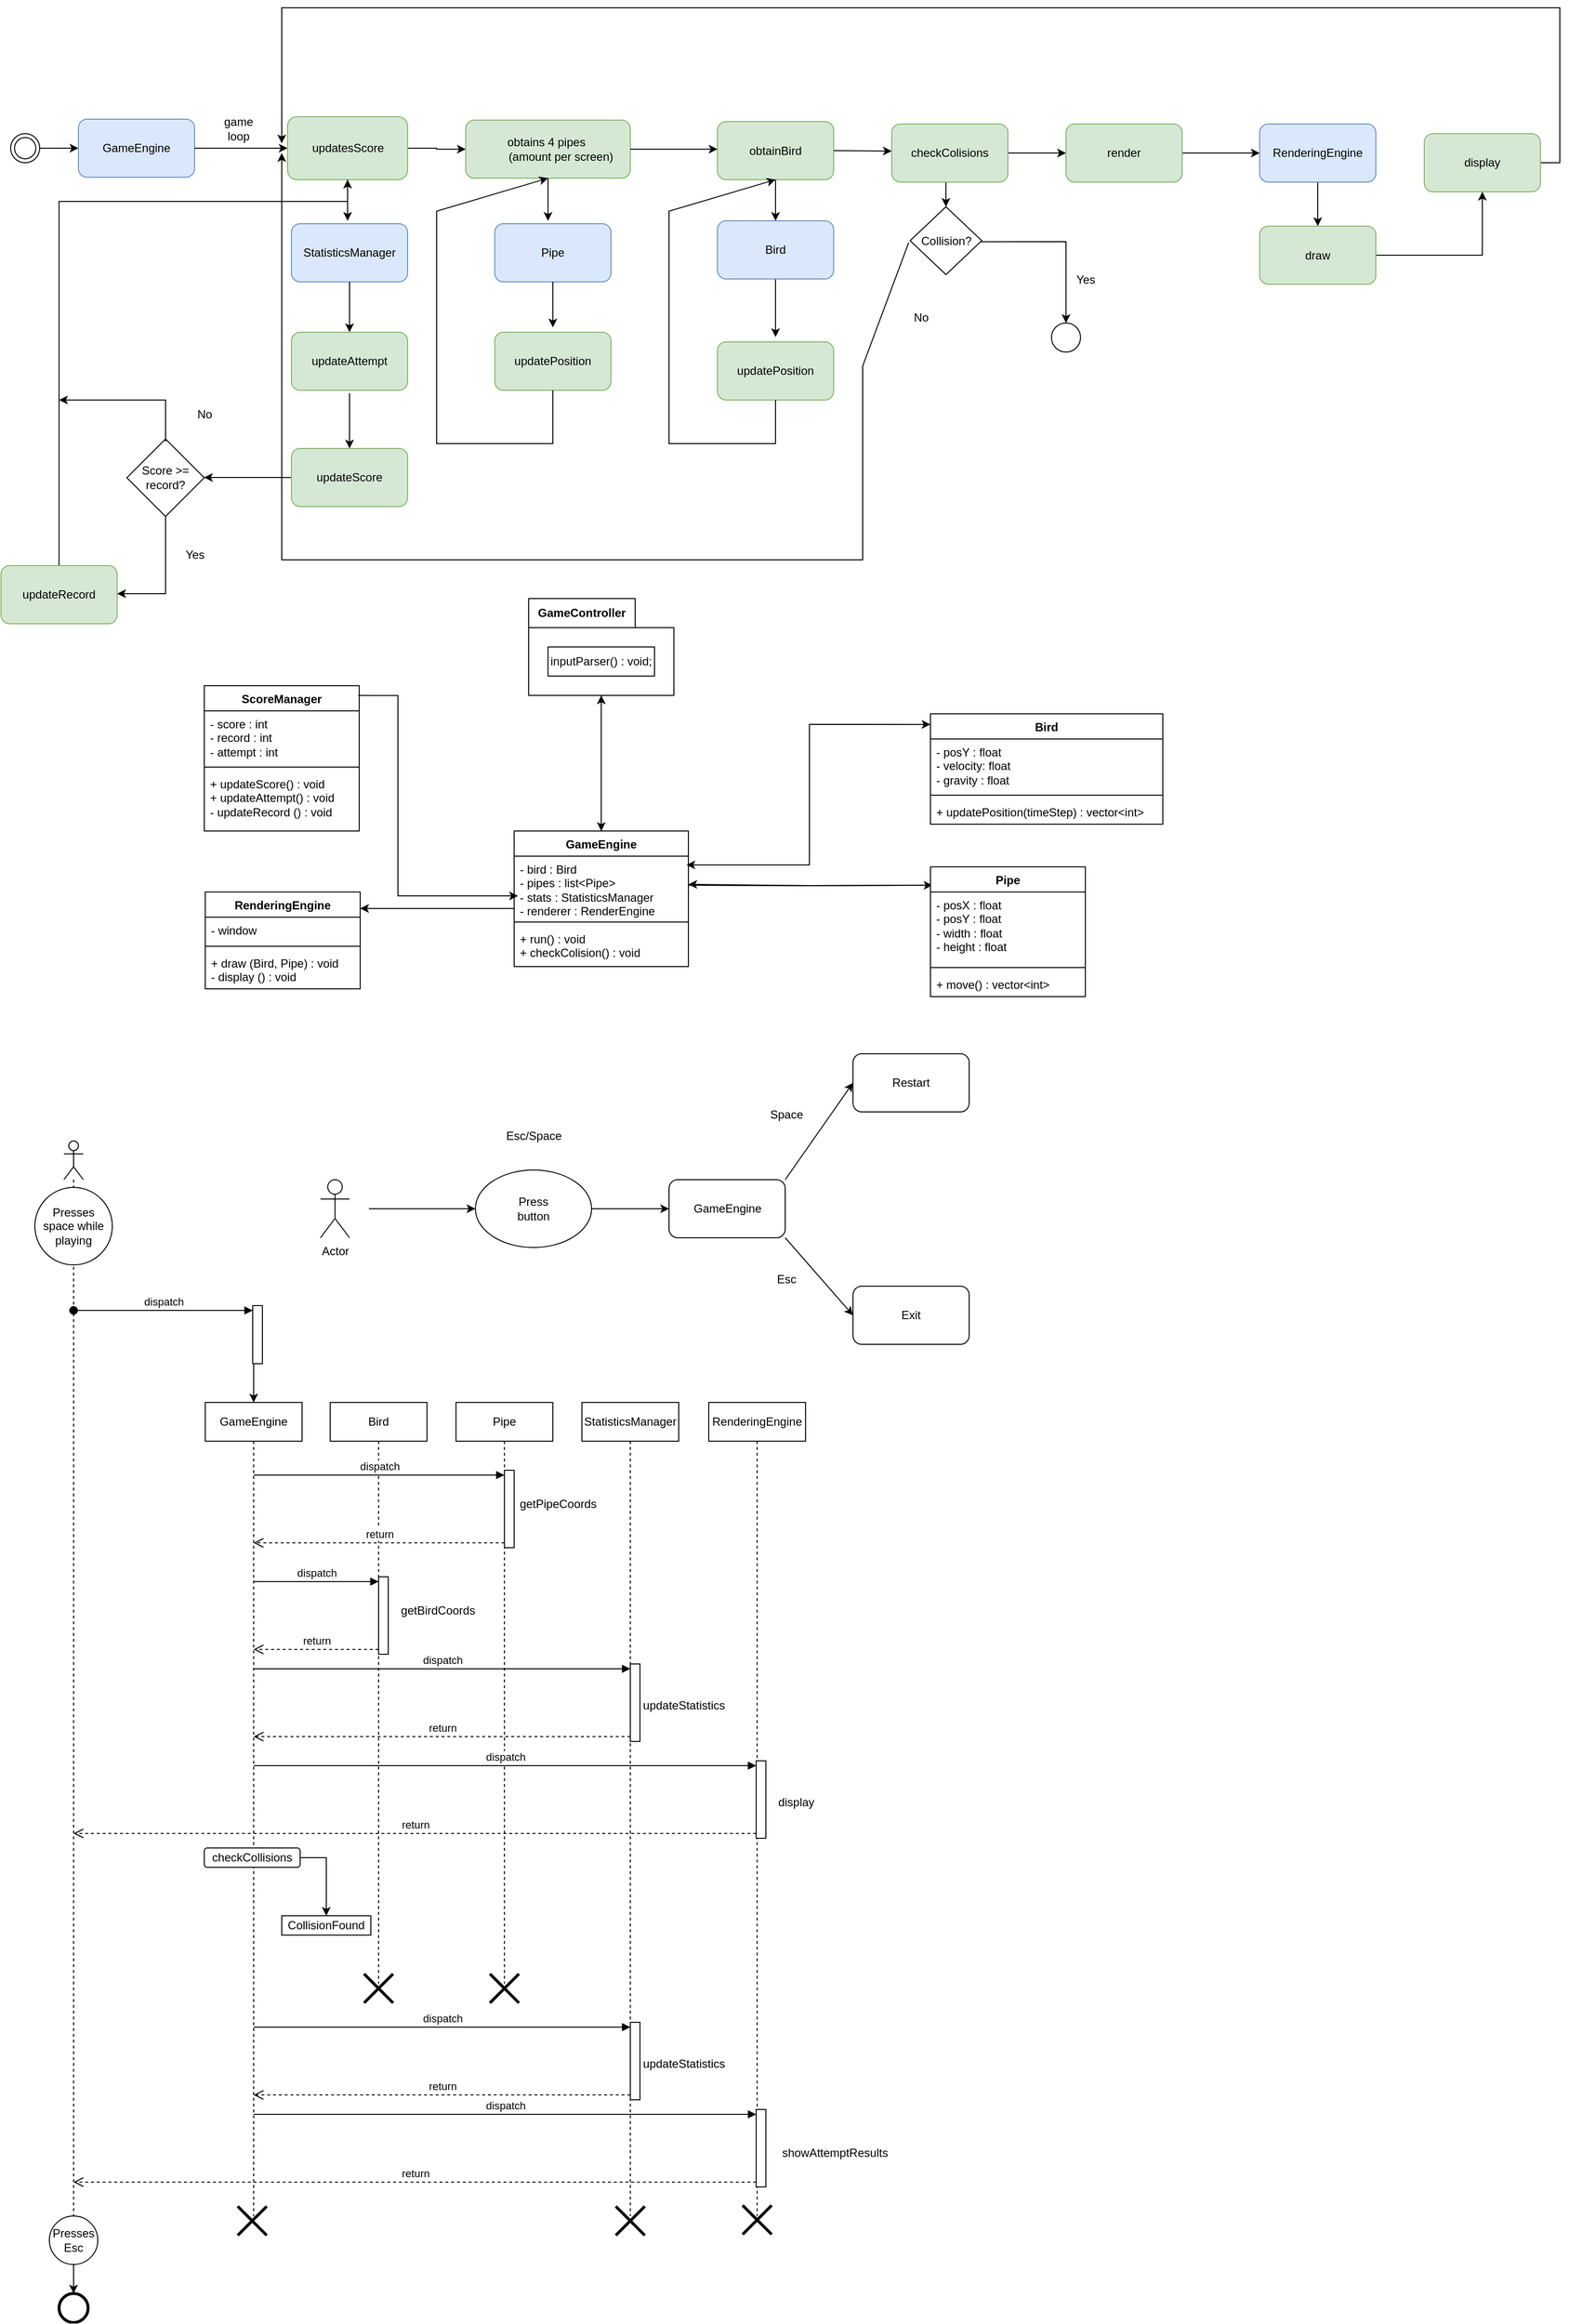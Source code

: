 <mxfile version="24.8.0">
  <diagram id="C5RBs43oDa-KdzZeNtuy" name="Page-1">
    <mxGraphModel dx="1619" dy="1653" grid="1" gridSize="10" guides="1" tooltips="1" connect="1" arrows="1" fold="1" page="0" pageScale="1" pageWidth="827" pageHeight="1169" background="none" math="0" shadow="0">
      <root>
        <mxCell id="WIyWlLk6GJQsqaUBKTNV-0" />
        <mxCell id="WIyWlLk6GJQsqaUBKTNV-1" parent="WIyWlLk6GJQsqaUBKTNV-0" />
        <mxCell id="v7E3GL3zHJ6sfxkllwjM-26" style="edgeStyle=orthogonalEdgeStyle;rounded=0;orthogonalLoop=1;jettySize=auto;html=1;" parent="WIyWlLk6GJQsqaUBKTNV-1" source="1nC71gQyDE3auBaUA7x_-3" target="v7E3GL3zHJ6sfxkllwjM-23" edge="1">
          <mxGeometry relative="1" as="geometry" />
        </mxCell>
        <mxCell id="v7E3GL3zHJ6sfxkllwjM-30" style="edgeStyle=orthogonalEdgeStyle;rounded=0;orthogonalLoop=1;jettySize=auto;html=1;entryX=0.013;entryY=0.142;entryDx=0;entryDy=0;entryPerimeter=0;" parent="WIyWlLk6GJQsqaUBKTNV-1" target="v7E3GL3zHJ6sfxkllwjM-0" edge="1">
          <mxGeometry relative="1" as="geometry">
            <mxPoint x="210" y="56" as="targetPoint" />
            <mxPoint x="-20" y="56" as="sourcePoint" />
          </mxGeometry>
        </mxCell>
        <mxCell id="1nC71gQyDE3auBaUA7x_-3" value="GameEngine" style="swimlane;fontStyle=1;align=center;verticalAlign=top;childLayout=stackLayout;horizontal=1;startSize=26;horizontalStack=0;resizeParent=1;resizeParentMax=0;resizeLast=0;collapsible=1;marginBottom=0;whiteSpace=wrap;html=1;" parent="WIyWlLk6GJQsqaUBKTNV-1" vertex="1">
          <mxGeometry x="-200" width="180" height="140" as="geometry" />
        </mxCell>
        <mxCell id="1nC71gQyDE3auBaUA7x_-4" value="&lt;div&gt;- bird : Bird&lt;/div&gt;&lt;div&gt;- pipes : list&amp;lt;Pipe&amp;gt;&lt;/div&gt;&lt;div&gt;- stats : StatisticsManager&lt;/div&gt;&lt;div&gt;- renderer : RenderEngine&lt;/div&gt;" style="text;strokeColor=none;fillColor=none;align=left;verticalAlign=top;spacingLeft=4;spacingRight=4;overflow=hidden;rotatable=0;points=[[0,0.5],[1,0.5]];portConstraint=eastwest;whiteSpace=wrap;html=1;" parent="1nC71gQyDE3auBaUA7x_-3" vertex="1">
          <mxGeometry y="26" width="180" height="64" as="geometry" />
        </mxCell>
        <mxCell id="1nC71gQyDE3auBaUA7x_-5" value="" style="line;strokeWidth=1;fillColor=none;align=left;verticalAlign=middle;spacingTop=-1;spacingLeft=3;spacingRight=3;rotatable=0;labelPosition=right;points=[];portConstraint=eastwest;strokeColor=inherit;" parent="1nC71gQyDE3auBaUA7x_-3" vertex="1">
          <mxGeometry y="90" width="180" height="8" as="geometry" />
        </mxCell>
        <mxCell id="1nC71gQyDE3auBaUA7x_-6" value="&lt;div&gt;+ run() : void&lt;/div&gt;&lt;div&gt;+ checkColision() : void&lt;/div&gt;" style="text;strokeColor=none;fillColor=none;align=left;verticalAlign=top;spacingLeft=4;spacingRight=4;overflow=hidden;rotatable=0;points=[[0,0.5],[1,0.5]];portConstraint=eastwest;whiteSpace=wrap;html=1;" parent="1nC71gQyDE3auBaUA7x_-3" vertex="1">
          <mxGeometry y="98" width="180" height="42" as="geometry" />
        </mxCell>
        <mxCell id="v7E3GL3zHJ6sfxkllwjM-17" value="" style="edgeStyle=orthogonalEdgeStyle;rounded=0;orthogonalLoop=1;jettySize=auto;html=1;entryX=0.989;entryY=0.141;entryDx=0;entryDy=0;entryPerimeter=0;exitX=0;exitY=0.5;exitDx=0;exitDy=0;" parent="WIyWlLk6GJQsqaUBKTNV-1" source="1nC71gQyDE3auBaUA7x_-10" target="1nC71gQyDE3auBaUA7x_-4" edge="1">
          <mxGeometry relative="1" as="geometry">
            <Array as="points">
              <mxPoint x="230" y="-110" />
              <mxPoint x="105" y="-110" />
              <mxPoint x="105" y="35" />
            </Array>
          </mxGeometry>
        </mxCell>
        <mxCell id="1nC71gQyDE3auBaUA7x_-7" value="Bird" style="swimlane;fontStyle=1;align=center;verticalAlign=top;childLayout=stackLayout;horizontal=1;startSize=26;horizontalStack=0;resizeParent=1;resizeParentMax=0;resizeLast=0;collapsible=1;marginBottom=0;whiteSpace=wrap;html=1;" parent="WIyWlLk6GJQsqaUBKTNV-1" vertex="1">
          <mxGeometry x="230" y="-121" width="240" height="114" as="geometry" />
        </mxCell>
        <mxCell id="1nC71gQyDE3auBaUA7x_-8" value="&lt;div&gt;- posY : float&lt;/div&gt;&lt;div&gt;- velocity: float&lt;/div&gt;&lt;div&gt;- gravity : float&lt;/div&gt;" style="text;strokeColor=none;fillColor=none;align=left;verticalAlign=top;spacingLeft=4;spacingRight=4;overflow=hidden;rotatable=0;points=[[0,0.5],[1,0.5]];portConstraint=eastwest;whiteSpace=wrap;html=1;" parent="1nC71gQyDE3auBaUA7x_-7" vertex="1">
          <mxGeometry y="26" width="240" height="54" as="geometry" />
        </mxCell>
        <mxCell id="1nC71gQyDE3auBaUA7x_-9" value="" style="line;strokeWidth=1;fillColor=none;align=left;verticalAlign=middle;spacingTop=-1;spacingLeft=3;spacingRight=3;rotatable=0;labelPosition=right;points=[];portConstraint=eastwest;strokeColor=inherit;" parent="1nC71gQyDE3auBaUA7x_-7" vertex="1">
          <mxGeometry y="80" width="240" height="8" as="geometry" />
        </mxCell>
        <mxCell id="1nC71gQyDE3auBaUA7x_-10" value="+ updatePosition(timeStep) : vector&amp;lt;int&amp;gt;" style="text;strokeColor=none;fillColor=none;align=left;verticalAlign=top;spacingLeft=4;spacingRight=4;overflow=hidden;rotatable=0;points=[[0,0.5],[1,0.5]];portConstraint=eastwest;whiteSpace=wrap;html=1;" parent="1nC71gQyDE3auBaUA7x_-7" vertex="1">
          <mxGeometry y="88" width="240" height="26" as="geometry" />
        </mxCell>
        <mxCell id="v7E3GL3zHJ6sfxkllwjM-0" value="Pipe" style="swimlane;fontStyle=1;align=center;verticalAlign=top;childLayout=stackLayout;horizontal=1;startSize=26;horizontalStack=0;resizeParent=1;resizeParentMax=0;resizeLast=0;collapsible=1;marginBottom=0;whiteSpace=wrap;html=1;" parent="WIyWlLk6GJQsqaUBKTNV-1" vertex="1">
          <mxGeometry x="230" y="37" width="160" height="134" as="geometry" />
        </mxCell>
        <mxCell id="v7E3GL3zHJ6sfxkllwjM-1" value="&lt;div&gt;- posX : float&lt;br&gt;&lt;/div&gt;&lt;div&gt;- posY : float&lt;br&gt;&lt;/div&gt;&lt;div&gt;- width : float&lt;/div&gt;&lt;div&gt;- height : float&lt;br&gt;&lt;/div&gt;" style="text;strokeColor=none;fillColor=none;align=left;verticalAlign=top;spacingLeft=4;spacingRight=4;overflow=hidden;rotatable=0;points=[[0,0.5],[1,0.5]];portConstraint=eastwest;whiteSpace=wrap;html=1;" parent="v7E3GL3zHJ6sfxkllwjM-0" vertex="1">
          <mxGeometry y="26" width="160" height="74" as="geometry" />
        </mxCell>
        <mxCell id="v7E3GL3zHJ6sfxkllwjM-2" value="" style="line;strokeWidth=1;fillColor=none;align=left;verticalAlign=middle;spacingTop=-1;spacingLeft=3;spacingRight=3;rotatable=0;labelPosition=right;points=[];portConstraint=eastwest;strokeColor=inherit;" parent="v7E3GL3zHJ6sfxkllwjM-0" vertex="1">
          <mxGeometry y="100" width="160" height="8" as="geometry" />
        </mxCell>
        <mxCell id="v7E3GL3zHJ6sfxkllwjM-3" value="+ move() : vector&amp;lt;int&amp;gt;" style="text;strokeColor=none;fillColor=none;align=left;verticalAlign=top;spacingLeft=4;spacingRight=4;overflow=hidden;rotatable=0;points=[[0,0.5],[1,0.5]];portConstraint=eastwest;whiteSpace=wrap;html=1;" parent="v7E3GL3zHJ6sfxkllwjM-0" vertex="1">
          <mxGeometry y="108" width="160" height="26" as="geometry" />
        </mxCell>
        <mxCell id="v7E3GL3zHJ6sfxkllwjM-4" value="ScoreManager" style="swimlane;fontStyle=1;align=center;verticalAlign=top;childLayout=stackLayout;horizontal=1;startSize=26;horizontalStack=0;resizeParent=1;resizeParentMax=0;resizeLast=0;collapsible=1;marginBottom=0;whiteSpace=wrap;html=1;" parent="WIyWlLk6GJQsqaUBKTNV-1" vertex="1">
          <mxGeometry x="-520" y="-150" width="160" height="150" as="geometry" />
        </mxCell>
        <mxCell id="v7E3GL3zHJ6sfxkllwjM-5" value="&lt;div&gt;- score : int&lt;br&gt;&lt;/div&gt;&lt;div&gt;- record : int &lt;br&gt;&lt;/div&gt;&lt;div&gt;- attempt : int&lt;br&gt;&lt;/div&gt;" style="text;strokeColor=none;fillColor=none;align=left;verticalAlign=top;spacingLeft=4;spacingRight=4;overflow=hidden;rotatable=0;points=[[0,0.5],[1,0.5]];portConstraint=eastwest;whiteSpace=wrap;html=1;" parent="v7E3GL3zHJ6sfxkllwjM-4" vertex="1">
          <mxGeometry y="26" width="160" height="54" as="geometry" />
        </mxCell>
        <mxCell id="v7E3GL3zHJ6sfxkllwjM-6" value="" style="line;strokeWidth=1;fillColor=none;align=left;verticalAlign=middle;spacingTop=-1;spacingLeft=3;spacingRight=3;rotatable=0;labelPosition=right;points=[];portConstraint=eastwest;strokeColor=inherit;" parent="v7E3GL3zHJ6sfxkllwjM-4" vertex="1">
          <mxGeometry y="80" width="160" height="8" as="geometry" />
        </mxCell>
        <mxCell id="v7E3GL3zHJ6sfxkllwjM-7" value="&lt;div&gt;+ updateScore() : void&lt;/div&gt;&lt;div&gt;+ updateAttempt() : void&lt;/div&gt;&lt;div&gt;- updateRecord () : void&lt;br&gt;&lt;/div&gt;" style="text;strokeColor=none;fillColor=none;align=left;verticalAlign=top;spacingLeft=4;spacingRight=4;overflow=hidden;rotatable=0;points=[[0,0.5],[1,0.5]];portConstraint=eastwest;whiteSpace=wrap;html=1;" parent="v7E3GL3zHJ6sfxkllwjM-4" vertex="1">
          <mxGeometry y="88" width="160" height="62" as="geometry" />
        </mxCell>
        <mxCell id="v7E3GL3zHJ6sfxkllwjM-8" value="RenderingEngine" style="swimlane;fontStyle=1;align=center;verticalAlign=top;childLayout=stackLayout;horizontal=1;startSize=26;horizontalStack=0;resizeParent=1;resizeParentMax=0;resizeLast=0;collapsible=1;marginBottom=0;whiteSpace=wrap;html=1;" parent="WIyWlLk6GJQsqaUBKTNV-1" vertex="1">
          <mxGeometry x="-519" y="63" width="160" height="100" as="geometry" />
        </mxCell>
        <mxCell id="v7E3GL3zHJ6sfxkllwjM-9" value="- window" style="text;strokeColor=none;fillColor=none;align=left;verticalAlign=top;spacingLeft=4;spacingRight=4;overflow=hidden;rotatable=0;points=[[0,0.5],[1,0.5]];portConstraint=eastwest;whiteSpace=wrap;html=1;" parent="v7E3GL3zHJ6sfxkllwjM-8" vertex="1">
          <mxGeometry y="26" width="160" height="26" as="geometry" />
        </mxCell>
        <mxCell id="v7E3GL3zHJ6sfxkllwjM-10" value="" style="line;strokeWidth=1;fillColor=none;align=left;verticalAlign=middle;spacingTop=-1;spacingLeft=3;spacingRight=3;rotatable=0;labelPosition=right;points=[];portConstraint=eastwest;strokeColor=inherit;" parent="v7E3GL3zHJ6sfxkllwjM-8" vertex="1">
          <mxGeometry y="52" width="160" height="8" as="geometry" />
        </mxCell>
        <mxCell id="v7E3GL3zHJ6sfxkllwjM-11" value="&lt;div&gt;+ draw (Bird, Pipe) : void&lt;/div&gt;&lt;div&gt;- display () : void&lt;br&gt;&lt;/div&gt;" style="text;strokeColor=none;fillColor=none;align=left;verticalAlign=top;spacingLeft=4;spacingRight=4;overflow=hidden;rotatable=0;points=[[0,0.5],[1,0.5]];portConstraint=eastwest;whiteSpace=wrap;html=1;" parent="v7E3GL3zHJ6sfxkllwjM-8" vertex="1">
          <mxGeometry y="60" width="160" height="40" as="geometry" />
        </mxCell>
        <mxCell id="v7E3GL3zHJ6sfxkllwjM-13" value="" style="edgeStyle=orthogonalEdgeStyle;rounded=0;orthogonalLoop=1;jettySize=auto;html=1;entryX=1.006;entryY=0.17;entryDx=0;entryDy=0;entryPerimeter=0;" parent="WIyWlLk6GJQsqaUBKTNV-1" target="v7E3GL3zHJ6sfxkllwjM-8" edge="1">
          <mxGeometry relative="1" as="geometry">
            <mxPoint x="-200" y="80" as="sourcePoint" />
            <Array as="points">
              <mxPoint x="-359" y="80" />
            </Array>
          </mxGeometry>
        </mxCell>
        <mxCell id="v7E3GL3zHJ6sfxkllwjM-18" value="" style="edgeStyle=orthogonalEdgeStyle;rounded=0;orthogonalLoop=1;jettySize=auto;html=1;exitX=1.022;exitY=0.141;exitDx=0;exitDy=0;exitPerimeter=0;entryX=0;entryY=0.096;entryDx=0;entryDy=0;entryPerimeter=0;" parent="WIyWlLk6GJQsqaUBKTNV-1" source="1nC71gQyDE3auBaUA7x_-4" target="1nC71gQyDE3auBaUA7x_-7" edge="1">
          <mxGeometry relative="1" as="geometry" />
        </mxCell>
        <mxCell id="v7E3GL3zHJ6sfxkllwjM-21" style="edgeStyle=orthogonalEdgeStyle;rounded=0;orthogonalLoop=1;jettySize=auto;html=1;exitX=-0.006;exitY=0.104;exitDx=0;exitDy=0;exitPerimeter=0;" parent="WIyWlLk6GJQsqaUBKTNV-1" edge="1">
          <mxGeometry relative="1" as="geometry">
            <mxPoint x="229.04" y="55.936" as="sourcePoint" />
            <mxPoint x="-20" y="55" as="targetPoint" />
          </mxGeometry>
        </mxCell>
        <mxCell id="v7E3GL3zHJ6sfxkllwjM-22" style="edgeStyle=orthogonalEdgeStyle;rounded=0;orthogonalLoop=1;jettySize=auto;html=1;entryX=0.022;entryY=0.641;entryDx=0;entryDy=0;entryPerimeter=0;exitX=0.994;exitY=0.067;exitDx=0;exitDy=0;exitPerimeter=0;" parent="WIyWlLk6GJQsqaUBKTNV-1" source="v7E3GL3zHJ6sfxkllwjM-4" target="1nC71gQyDE3auBaUA7x_-4" edge="1">
          <mxGeometry relative="1" as="geometry">
            <Array as="points">
              <mxPoint x="-320" y="-140" />
              <mxPoint x="-320" y="67" />
            </Array>
          </mxGeometry>
        </mxCell>
        <mxCell id="v7E3GL3zHJ6sfxkllwjM-27" style="edgeStyle=orthogonalEdgeStyle;rounded=0;orthogonalLoop=1;jettySize=auto;html=1;entryX=0.5;entryY=0;entryDx=0;entryDy=0;" parent="WIyWlLk6GJQsqaUBKTNV-1" source="v7E3GL3zHJ6sfxkllwjM-23" target="1nC71gQyDE3auBaUA7x_-3" edge="1">
          <mxGeometry relative="1" as="geometry" />
        </mxCell>
        <mxCell id="v7E3GL3zHJ6sfxkllwjM-23" value="GameController" style="shape=folder;fontStyle=1;tabWidth=110;tabHeight=30;tabPosition=left;html=1;boundedLbl=1;labelInHeader=1;container=1;collapsible=0;recursiveResize=0;whiteSpace=wrap;" parent="WIyWlLk6GJQsqaUBKTNV-1" vertex="1">
          <mxGeometry x="-185" y="-240" width="150" height="100" as="geometry" />
        </mxCell>
        <mxCell id="v7E3GL3zHJ6sfxkllwjM-24" value="inputParser() : void;" style="html=1;whiteSpace=wrap;" parent="v7E3GL3zHJ6sfxkllwjM-23" vertex="1">
          <mxGeometry width="110" height="30" relative="1" as="geometry">
            <mxPoint x="20" y="50" as="offset" />
          </mxGeometry>
        </mxCell>
        <mxCell id="v7E3GL3zHJ6sfxkllwjM-31" value="Actor" style="shape=umlActor;verticalLabelPosition=bottom;verticalAlign=top;html=1;outlineConnect=0;" parent="WIyWlLk6GJQsqaUBKTNV-1" vertex="1">
          <mxGeometry x="-400" y="360" width="30" height="60" as="geometry" />
        </mxCell>
        <mxCell id="v7E3GL3zHJ6sfxkllwjM-32" value="" style="endArrow=classic;html=1;rounded=0;" parent="WIyWlLk6GJQsqaUBKTNV-1" edge="1">
          <mxGeometry width="50" height="50" relative="1" as="geometry">
            <mxPoint x="-350" y="390" as="sourcePoint" />
            <mxPoint x="-240" y="390" as="targetPoint" />
          </mxGeometry>
        </mxCell>
        <mxCell id="v7E3GL3zHJ6sfxkllwjM-33" value="" style="ellipse;whiteSpace=wrap;html=1;" parent="WIyWlLk6GJQsqaUBKTNV-1" vertex="1">
          <mxGeometry x="-240" y="350" width="120" height="80" as="geometry" />
        </mxCell>
        <mxCell id="v7E3GL3zHJ6sfxkllwjM-34" value="Press button" style="text;html=1;align=center;verticalAlign=middle;whiteSpace=wrap;rounded=0;" parent="WIyWlLk6GJQsqaUBKTNV-1" vertex="1">
          <mxGeometry x="-210" y="375" width="60" height="30" as="geometry" />
        </mxCell>
        <mxCell id="v7E3GL3zHJ6sfxkllwjM-35" value="" style="endArrow=classic;html=1;rounded=0;exitX=1;exitY=0.5;exitDx=0;exitDy=0;" parent="WIyWlLk6GJQsqaUBKTNV-1" source="v7E3GL3zHJ6sfxkllwjM-33" edge="1">
          <mxGeometry width="50" height="50" relative="1" as="geometry">
            <mxPoint x="150" y="450" as="sourcePoint" />
            <mxPoint x="-40" y="390" as="targetPoint" />
          </mxGeometry>
        </mxCell>
        <mxCell id="v7E3GL3zHJ6sfxkllwjM-36" value="&lt;div&gt;Esc/Space&lt;br&gt;&lt;/div&gt;" style="text;html=1;align=center;verticalAlign=middle;resizable=0;points=[];autosize=1;strokeColor=none;fillColor=none;" parent="WIyWlLk6GJQsqaUBKTNV-1" vertex="1">
          <mxGeometry x="-220" y="300" width="80" height="30" as="geometry" />
        </mxCell>
        <mxCell id="v7E3GL3zHJ6sfxkllwjM-42" value="" style="rounded=1;whiteSpace=wrap;html=1;" parent="WIyWlLk6GJQsqaUBKTNV-1" vertex="1">
          <mxGeometry x="-40" y="360" width="120" height="60" as="geometry" />
        </mxCell>
        <mxCell id="v7E3GL3zHJ6sfxkllwjM-43" value="GameEngine" style="text;html=1;align=center;verticalAlign=middle;resizable=0;points=[];autosize=1;strokeColor=none;fillColor=none;" parent="WIyWlLk6GJQsqaUBKTNV-1" vertex="1">
          <mxGeometry x="-30" y="375" width="100" height="30" as="geometry" />
        </mxCell>
        <mxCell id="v7E3GL3zHJ6sfxkllwjM-46" value="" style="endArrow=classic;html=1;rounded=0;exitX=1;exitY=0;exitDx=0;exitDy=0;" parent="WIyWlLk6GJQsqaUBKTNV-1" source="v7E3GL3zHJ6sfxkllwjM-42" edge="1">
          <mxGeometry width="50" height="50" relative="1" as="geometry">
            <mxPoint x="150" y="340" as="sourcePoint" />
            <mxPoint x="150" y="260" as="targetPoint" />
          </mxGeometry>
        </mxCell>
        <mxCell id="v7E3GL3zHJ6sfxkllwjM-47" value="Space" style="text;html=1;align=center;verticalAlign=middle;resizable=0;points=[];autosize=1;strokeColor=none;fillColor=none;" parent="WIyWlLk6GJQsqaUBKTNV-1" vertex="1">
          <mxGeometry x="51" y="278" width="60" height="30" as="geometry" />
        </mxCell>
        <mxCell id="v7E3GL3zHJ6sfxkllwjM-48" value="Restart" style="rounded=1;whiteSpace=wrap;html=1;" parent="WIyWlLk6GJQsqaUBKTNV-1" vertex="1">
          <mxGeometry x="150" y="230" width="120" height="60" as="geometry" />
        </mxCell>
        <mxCell id="v7E3GL3zHJ6sfxkllwjM-49" value="" style="endArrow=classic;html=1;rounded=0;exitX=1;exitY=1;exitDx=0;exitDy=0;" parent="WIyWlLk6GJQsqaUBKTNV-1" source="v7E3GL3zHJ6sfxkllwjM-42" edge="1">
          <mxGeometry width="50" height="50" relative="1" as="geometry">
            <mxPoint x="150" y="340" as="sourcePoint" />
            <mxPoint x="150" y="500" as="targetPoint" />
          </mxGeometry>
        </mxCell>
        <mxCell id="v7E3GL3zHJ6sfxkllwjM-50" value="Exit" style="rounded=1;whiteSpace=wrap;html=1;" parent="WIyWlLk6GJQsqaUBKTNV-1" vertex="1">
          <mxGeometry x="150" y="470" width="120" height="60" as="geometry" />
        </mxCell>
        <mxCell id="v7E3GL3zHJ6sfxkllwjM-51" value="Esc" style="text;html=1;align=center;verticalAlign=middle;resizable=0;points=[];autosize=1;strokeColor=none;fillColor=none;" parent="WIyWlLk6GJQsqaUBKTNV-1" vertex="1">
          <mxGeometry x="61" y="448" width="40" height="30" as="geometry" />
        </mxCell>
        <mxCell id="v7E3GL3zHJ6sfxkllwjM-56" style="edgeStyle=orthogonalEdgeStyle;rounded=0;orthogonalLoop=1;jettySize=auto;html=1;entryX=0;entryY=0.5;entryDx=0;entryDy=0;" parent="WIyWlLk6GJQsqaUBKTNV-1" source="v7E3GL3zHJ6sfxkllwjM-55" target="v7E3GL3zHJ6sfxkllwjM-59" edge="1">
          <mxGeometry relative="1" as="geometry">
            <mxPoint x="-510" y="-705" as="targetPoint" />
          </mxGeometry>
        </mxCell>
        <mxCell id="v7E3GL3zHJ6sfxkllwjM-55" value="" style="ellipse;shape=doubleEllipse;html=1;dashed=0;whiteSpace=wrap;aspect=fixed;" parent="WIyWlLk6GJQsqaUBKTNV-1" vertex="1">
          <mxGeometry x="-720" y="-720" width="30" height="30" as="geometry" />
        </mxCell>
        <mxCell id="v7E3GL3zHJ6sfxkllwjM-59" value="GameEngine" style="rounded=1;whiteSpace=wrap;html=1;fillColor=#dae8fc;strokeColor=#6c8ebf;" parent="WIyWlLk6GJQsqaUBKTNV-1" vertex="1">
          <mxGeometry x="-650" y="-735" width="120" height="60" as="geometry" />
        </mxCell>
        <mxCell id="v7E3GL3zHJ6sfxkllwjM-60" value="" style="endArrow=classic;html=1;rounded=0;exitX=1;exitY=0.5;exitDx=0;exitDy=0;entryX=0;entryY=0.5;entryDx=0;entryDy=0;" parent="WIyWlLk6GJQsqaUBKTNV-1" source="v7E3GL3zHJ6sfxkllwjM-59" target="v7E3GL3zHJ6sfxkllwjM-61" edge="1">
          <mxGeometry width="50" height="50" relative="1" as="geometry">
            <mxPoint x="-500" y="-680" as="sourcePoint" />
            <mxPoint x="-440" y="-705" as="targetPoint" />
          </mxGeometry>
        </mxCell>
        <mxCell id="v7E3GL3zHJ6sfxkllwjM-115" style="edgeStyle=orthogonalEdgeStyle;rounded=0;orthogonalLoop=1;jettySize=auto;html=1;exitX=1;exitY=0.5;exitDx=0;exitDy=0;entryX=0;entryY=0.5;entryDx=0;entryDy=0;" parent="WIyWlLk6GJQsqaUBKTNV-1" source="v7E3GL3zHJ6sfxkllwjM-61" target="v7E3GL3zHJ6sfxkllwjM-114" edge="1">
          <mxGeometry relative="1" as="geometry" />
        </mxCell>
        <mxCell id="v7E3GL3zHJ6sfxkllwjM-61" value="" style="rounded=1;whiteSpace=wrap;html=1;fillColor=#d5e8d4;strokeColor=#82b366;" parent="WIyWlLk6GJQsqaUBKTNV-1" vertex="1">
          <mxGeometry x="-434" y="-737.5" width="124" height="65" as="geometry" />
        </mxCell>
        <mxCell id="v7E3GL3zHJ6sfxkllwjM-64" value="updatesScore" style="text;html=1;align=center;verticalAlign=middle;resizable=0;points=[];autosize=1;strokeColor=none;fillColor=none;" parent="WIyWlLk6GJQsqaUBKTNV-1" vertex="1">
          <mxGeometry x="-422" y="-720" width="100" height="30" as="geometry" />
        </mxCell>
        <mxCell id="v7E3GL3zHJ6sfxkllwjM-135" style="edgeStyle=orthogonalEdgeStyle;rounded=0;orthogonalLoop=1;jettySize=auto;html=1;exitX=0.5;exitY=1;exitDx=0;exitDy=0;" parent="WIyWlLk6GJQsqaUBKTNV-1" source="v7E3GL3zHJ6sfxkllwjM-67" target="v7E3GL3zHJ6sfxkllwjM-136" edge="1">
          <mxGeometry relative="1" as="geometry">
            <mxPoint x="629.5" y="-620" as="targetPoint" />
          </mxGeometry>
        </mxCell>
        <mxCell id="v7E3GL3zHJ6sfxkllwjM-67" value="RenderingEngine" style="rounded=1;whiteSpace=wrap;html=1;fillColor=#dae8fc;strokeColor=#6c8ebf;" parent="WIyWlLk6GJQsqaUBKTNV-1" vertex="1">
          <mxGeometry x="570" y="-730" width="120" height="60" as="geometry" />
        </mxCell>
        <mxCell id="v7E3GL3zHJ6sfxkllwjM-69" value="" style="endArrow=classic;html=1;rounded=0;exitX=0.5;exitY=0.978;exitDx=0;exitDy=0;exitPerimeter=0;" parent="WIyWlLk6GJQsqaUBKTNV-1" target="v7E3GL3zHJ6sfxkllwjM-70" edge="1">
          <mxGeometry width="50" height="50" relative="1" as="geometry">
            <mxPoint x="246" y="-670.16" as="sourcePoint" />
            <mxPoint x="246" y="-604.5" as="targetPoint" />
          </mxGeometry>
        </mxCell>
        <mxCell id="v7E3GL3zHJ6sfxkllwjM-70" value="" style="rhombus;whiteSpace=wrap;html=1;" parent="WIyWlLk6GJQsqaUBKTNV-1" vertex="1">
          <mxGeometry x="209" y="-644.5" width="74" height="70" as="geometry" />
        </mxCell>
        <mxCell id="v7E3GL3zHJ6sfxkllwjM-71" value="Collision?" style="text;html=1;align=center;verticalAlign=middle;resizable=0;points=[];autosize=1;strokeColor=none;fillColor=none;" parent="WIyWlLk6GJQsqaUBKTNV-1" vertex="1">
          <mxGeometry x="206" y="-624.5" width="80" height="30" as="geometry" />
        </mxCell>
        <mxCell id="v7E3GL3zHJ6sfxkllwjM-72" value="" style="endArrow=classic;html=1;rounded=0;exitX=0.954;exitY=0.536;exitDx=0;exitDy=0;exitPerimeter=0;" parent="WIyWlLk6GJQsqaUBKTNV-1" source="v7E3GL3zHJ6sfxkllwjM-71" edge="1">
          <mxGeometry width="50" height="50" relative="1" as="geometry">
            <mxPoint x="290" y="-604.5" as="sourcePoint" />
            <mxPoint x="370" y="-524.5" as="targetPoint" />
            <Array as="points">
              <mxPoint x="370" y="-608.5" />
            </Array>
          </mxGeometry>
        </mxCell>
        <mxCell id="v7E3GL3zHJ6sfxkllwjM-73" value="&lt;div&gt;game&lt;/div&gt;&lt;div&gt;loop&lt;br&gt;&lt;/div&gt;" style="text;html=1;align=center;verticalAlign=middle;resizable=0;points=[];autosize=1;strokeColor=none;fillColor=none;" parent="WIyWlLk6GJQsqaUBKTNV-1" vertex="1">
          <mxGeometry x="-510" y="-745" width="50" height="40" as="geometry" />
        </mxCell>
        <mxCell id="v7E3GL3zHJ6sfxkllwjM-74" value="" style="ellipse;whiteSpace=wrap;html=1;aspect=fixed;" parent="WIyWlLk6GJQsqaUBKTNV-1" vertex="1">
          <mxGeometry x="355" y="-524.5" width="30" height="30" as="geometry" />
        </mxCell>
        <mxCell id="v7E3GL3zHJ6sfxkllwjM-75" value="Yes" style="text;html=1;align=center;verticalAlign=middle;resizable=0;points=[];autosize=1;strokeColor=none;fillColor=none;" parent="WIyWlLk6GJQsqaUBKTNV-1" vertex="1">
          <mxGeometry x="370" y="-584.5" width="40" height="30" as="geometry" />
        </mxCell>
        <mxCell id="v7E3GL3zHJ6sfxkllwjM-76" value="" style="endArrow=classic;html=1;rounded=0;exitX=0.019;exitY=0.565;exitDx=0;exitDy=0;exitPerimeter=0;" parent="WIyWlLk6GJQsqaUBKTNV-1" source="v7E3GL3zHJ6sfxkllwjM-71" edge="1">
          <mxGeometry width="50" height="50" relative="1" as="geometry">
            <mxPoint x="-10" y="-649.5" as="sourcePoint" />
            <mxPoint x="-440" y="-700" as="targetPoint" />
            <Array as="points">
              <mxPoint x="160" y="-480" />
              <mxPoint x="160" y="-280" />
              <mxPoint x="-440" y="-280" />
            </Array>
          </mxGeometry>
        </mxCell>
        <mxCell id="v7E3GL3zHJ6sfxkllwjM-77" value="No" style="text;html=1;align=center;verticalAlign=middle;resizable=0;points=[];autosize=1;strokeColor=none;fillColor=none;" parent="WIyWlLk6GJQsqaUBKTNV-1" vertex="1">
          <mxGeometry x="200" y="-545" width="40" height="30" as="geometry" />
        </mxCell>
        <mxCell id="v7E3GL3zHJ6sfxkllwjM-89" value="" style="endArrow=classic;html=1;rounded=0;exitX=0.5;exitY=1;exitDx=0;exitDy=0;" parent="WIyWlLk6GJQsqaUBKTNV-1" source="v7E3GL3zHJ6sfxkllwjM-61" edge="1">
          <mxGeometry width="50" height="50" relative="1" as="geometry">
            <mxPoint x="-380" y="-670" as="sourcePoint" />
            <mxPoint x="-372" y="-630" as="targetPoint" />
          </mxGeometry>
        </mxCell>
        <mxCell id="v7E3GL3zHJ6sfxkllwjM-90" value="StatisticsManager" style="rounded=1;whiteSpace=wrap;html=1;fillColor=#dae8fc;strokeColor=#6c8ebf;" parent="WIyWlLk6GJQsqaUBKTNV-1" vertex="1">
          <mxGeometry x="-430" y="-627" width="120" height="60" as="geometry" />
        </mxCell>
        <mxCell id="v7E3GL3zHJ6sfxkllwjM-94" value="" style="endArrow=classic;html=1;rounded=0;exitX=0.5;exitY=1;exitDx=0;exitDy=0;" parent="WIyWlLk6GJQsqaUBKTNV-1" edge="1">
          <mxGeometry width="50" height="50" relative="1" as="geometry">
            <mxPoint x="-370" y="-452" as="sourcePoint" />
            <mxPoint x="-370" y="-395" as="targetPoint" />
          </mxGeometry>
        </mxCell>
        <mxCell id="v7E3GL3zHJ6sfxkllwjM-96" style="edgeStyle=orthogonalEdgeStyle;rounded=0;orthogonalLoop=1;jettySize=auto;html=1;exitX=0;exitY=0.5;exitDx=0;exitDy=0;" parent="WIyWlLk6GJQsqaUBKTNV-1" source="v7E3GL3zHJ6sfxkllwjM-95" target="v7E3GL3zHJ6sfxkllwjM-97" edge="1">
          <mxGeometry relative="1" as="geometry">
            <mxPoint x="-560" y="-364.75" as="targetPoint" />
            <Array as="points">
              <mxPoint x="-460" y="-365" />
              <mxPoint x="-460" y="-365" />
            </Array>
          </mxGeometry>
        </mxCell>
        <mxCell id="v7E3GL3zHJ6sfxkllwjM-95" value="updateScore" style="rounded=1;whiteSpace=wrap;html=1;fillColor=#d5e8d4;strokeColor=#82b366;" parent="WIyWlLk6GJQsqaUBKTNV-1" vertex="1">
          <mxGeometry x="-430" y="-395" width="120" height="60" as="geometry" />
        </mxCell>
        <mxCell id="v7E3GL3zHJ6sfxkllwjM-97" value="Score &amp;gt;= record?" style="rhombus;whiteSpace=wrap;html=1;" parent="WIyWlLk6GJQsqaUBKTNV-1" vertex="1">
          <mxGeometry x="-600" y="-404.75" width="80" height="80" as="geometry" />
        </mxCell>
        <mxCell id="v7E3GL3zHJ6sfxkllwjM-99" value="" style="endArrow=classic;html=1;rounded=0;" parent="WIyWlLk6GJQsqaUBKTNV-1" edge="1">
          <mxGeometry width="50" height="50" relative="1" as="geometry">
            <mxPoint x="-560" y="-402" as="sourcePoint" />
            <mxPoint x="-670" y="-445" as="targetPoint" />
            <Array as="points">
              <mxPoint x="-560" y="-445" />
            </Array>
          </mxGeometry>
        </mxCell>
        <mxCell id="v7E3GL3zHJ6sfxkllwjM-100" value="No" style="text;html=1;align=center;verticalAlign=middle;resizable=0;points=[];autosize=1;strokeColor=none;fillColor=none;" parent="WIyWlLk6GJQsqaUBKTNV-1" vertex="1">
          <mxGeometry x="-540" y="-445" width="40" height="30" as="geometry" />
        </mxCell>
        <mxCell id="v7E3GL3zHJ6sfxkllwjM-101" value="" style="endArrow=classic;html=1;rounded=0;exitX=0.5;exitY=1;exitDx=0;exitDy=0;" parent="WIyWlLk6GJQsqaUBKTNV-1" source="v7E3GL3zHJ6sfxkllwjM-97" edge="1">
          <mxGeometry width="50" height="50" relative="1" as="geometry">
            <mxPoint x="-570" y="-235" as="sourcePoint" />
            <mxPoint x="-610" y="-245" as="targetPoint" />
            <Array as="points">
              <mxPoint x="-560" y="-245" />
            </Array>
          </mxGeometry>
        </mxCell>
        <mxCell id="v7E3GL3zHJ6sfxkllwjM-102" value="Yes" style="text;html=1;align=center;verticalAlign=middle;resizable=0;points=[];autosize=1;strokeColor=none;fillColor=none;" parent="WIyWlLk6GJQsqaUBKTNV-1" vertex="1">
          <mxGeometry x="-550" y="-300" width="40" height="30" as="geometry" />
        </mxCell>
        <mxCell id="v7E3GL3zHJ6sfxkllwjM-105" style="edgeStyle=orthogonalEdgeStyle;rounded=0;orthogonalLoop=1;jettySize=auto;html=1;exitX=0.5;exitY=0;exitDx=0;exitDy=0;entryX=0.5;entryY=1;entryDx=0;entryDy=0;" parent="WIyWlLk6GJQsqaUBKTNV-1" source="v7E3GL3zHJ6sfxkllwjM-103" target="v7E3GL3zHJ6sfxkllwjM-61" edge="1">
          <mxGeometry relative="1" as="geometry">
            <mxPoint x="-670" y="-630" as="targetPoint" />
            <Array as="points">
              <mxPoint x="-670" y="-650" />
              <mxPoint x="-372" y="-650" />
            </Array>
          </mxGeometry>
        </mxCell>
        <mxCell id="v7E3GL3zHJ6sfxkllwjM-103" value="updateRecord" style="rounded=1;whiteSpace=wrap;html=1;fillColor=#d5e8d4;strokeColor=#82b366;" parent="WIyWlLk6GJQsqaUBKTNV-1" vertex="1">
          <mxGeometry x="-730" y="-274" width="120" height="60" as="geometry" />
        </mxCell>
        <mxCell id="v7E3GL3zHJ6sfxkllwjM-108" value="" style="endArrow=classic;html=1;rounded=0;exitX=0.5;exitY=1;exitDx=0;exitDy=0;entryX=0.5;entryY=0;entryDx=0;entryDy=0;" parent="WIyWlLk6GJQsqaUBKTNV-1" source="v7E3GL3zHJ6sfxkllwjM-90" target="v7E3GL3zHJ6sfxkllwjM-110" edge="1">
          <mxGeometry width="50" height="50" relative="1" as="geometry">
            <mxPoint x="-380" y="-560" as="sourcePoint" />
            <mxPoint x="-380" y="-520" as="targetPoint" />
            <Array as="points" />
          </mxGeometry>
        </mxCell>
        <mxCell id="v7E3GL3zHJ6sfxkllwjM-110" value="updateAttempt" style="rounded=1;whiteSpace=wrap;html=1;fillColor=#d5e8d4;strokeColor=#82b366;" parent="WIyWlLk6GJQsqaUBKTNV-1" vertex="1">
          <mxGeometry x="-430" y="-515" width="120" height="60" as="geometry" />
        </mxCell>
        <mxCell id="v7E3GL3zHJ6sfxkllwjM-114" value="&lt;div&gt;obtains 4 pipes&amp;nbsp;&lt;/div&gt;&lt;div&gt;&lt;span style=&quot;white-space: pre;&quot;&gt;&#x9;&lt;/span&gt;(amount per screen)&lt;/div&gt;" style="rounded=1;whiteSpace=wrap;html=1;fillColor=#d5e8d4;strokeColor=#82b366;" parent="WIyWlLk6GJQsqaUBKTNV-1" vertex="1">
          <mxGeometry x="-250" y="-734" width="170" height="60" as="geometry" />
        </mxCell>
        <mxCell id="v7E3GL3zHJ6sfxkllwjM-116" value="" style="endArrow=classic;html=1;rounded=0;exitX=0.5;exitY=1;exitDx=0;exitDy=0;" parent="WIyWlLk6GJQsqaUBKTNV-1" source="v7E3GL3zHJ6sfxkllwjM-114" edge="1">
          <mxGeometry width="50" height="50" relative="1" as="geometry">
            <mxPoint x="-165" y="-672.5" as="sourcePoint" />
            <mxPoint x="-165" y="-630" as="targetPoint" />
          </mxGeometry>
        </mxCell>
        <mxCell id="v7E3GL3zHJ6sfxkllwjM-117" value="Pipe" style="rounded=1;whiteSpace=wrap;html=1;fillColor=#dae8fc;strokeColor=#6c8ebf;" parent="WIyWlLk6GJQsqaUBKTNV-1" vertex="1">
          <mxGeometry x="-220" y="-627" width="120" height="60" as="geometry" />
        </mxCell>
        <mxCell id="v7E3GL3zHJ6sfxkllwjM-118" value="" style="endArrow=classic;html=1;rounded=0;exitX=0.5;exitY=1;exitDx=0;exitDy=0;" parent="WIyWlLk6GJQsqaUBKTNV-1" source="v7E3GL3zHJ6sfxkllwjM-117" edge="1">
          <mxGeometry width="50" height="50" relative="1" as="geometry">
            <mxPoint x="-80" y="-370" as="sourcePoint" />
            <mxPoint x="-160" y="-520" as="targetPoint" />
          </mxGeometry>
        </mxCell>
        <mxCell id="v7E3GL3zHJ6sfxkllwjM-119" value="updatePosition" style="rounded=1;whiteSpace=wrap;html=1;fillColor=#d5e8d4;strokeColor=#82b366;" parent="WIyWlLk6GJQsqaUBKTNV-1" vertex="1">
          <mxGeometry x="-220" y="-515" width="120" height="60" as="geometry" />
        </mxCell>
        <mxCell id="v7E3GL3zHJ6sfxkllwjM-121" value="" style="endArrow=classic;html=1;rounded=0;exitX=0.5;exitY=1;exitDx=0;exitDy=0;entryX=0.5;entryY=1;entryDx=0;entryDy=0;" parent="WIyWlLk6GJQsqaUBKTNV-1" source="v7E3GL3zHJ6sfxkllwjM-119" target="v7E3GL3zHJ6sfxkllwjM-114" edge="1">
          <mxGeometry width="50" height="50" relative="1" as="geometry">
            <mxPoint x="-310" y="-284.75" as="sourcePoint" />
            <mxPoint x="-280" y="-640" as="targetPoint" />
            <Array as="points">
              <mxPoint x="-160" y="-400" />
              <mxPoint x="-280" y="-400" />
              <mxPoint x="-280" y="-640" />
            </Array>
          </mxGeometry>
        </mxCell>
        <mxCell id="v7E3GL3zHJ6sfxkllwjM-122" value="" style="endArrow=classic;html=1;rounded=0;exitX=1;exitY=0.5;exitDx=0;exitDy=0;" parent="WIyWlLk6GJQsqaUBKTNV-1" source="v7E3GL3zHJ6sfxkllwjM-114" edge="1">
          <mxGeometry width="50" height="50" relative="1" as="geometry">
            <mxPoint x="-10" y="-680" as="sourcePoint" />
            <mxPoint x="10" y="-704" as="targetPoint" />
          </mxGeometry>
        </mxCell>
        <mxCell id="v7E3GL3zHJ6sfxkllwjM-123" value="obtainBird" style="rounded=1;whiteSpace=wrap;html=1;fillColor=#d5e8d4;strokeColor=#82b366;" parent="WIyWlLk6GJQsqaUBKTNV-1" vertex="1">
          <mxGeometry x="10" y="-732.5" width="120" height="60" as="geometry" />
        </mxCell>
        <mxCell id="v7E3GL3zHJ6sfxkllwjM-124" value="" style="endArrow=classic;html=1;rounded=0;exitX=0.5;exitY=1;exitDx=0;exitDy=0;entryX=0.5;entryY=0;entryDx=0;entryDy=0;" parent="WIyWlLk6GJQsqaUBKTNV-1" source="v7E3GL3zHJ6sfxkllwjM-123" target="v7E3GL3zHJ6sfxkllwjM-125" edge="1">
          <mxGeometry width="50" height="50" relative="1" as="geometry">
            <mxPoint x="-80" y="-370" as="sourcePoint" />
            <mxPoint x="70" y="-640" as="targetPoint" />
            <Array as="points" />
          </mxGeometry>
        </mxCell>
        <mxCell id="v7E3GL3zHJ6sfxkllwjM-126" style="edgeStyle=orthogonalEdgeStyle;rounded=0;orthogonalLoop=1;jettySize=auto;html=1;" parent="WIyWlLk6GJQsqaUBKTNV-1" source="v7E3GL3zHJ6sfxkllwjM-125" edge="1">
          <mxGeometry relative="1" as="geometry">
            <mxPoint x="70" y="-510.0" as="targetPoint" />
          </mxGeometry>
        </mxCell>
        <mxCell id="v7E3GL3zHJ6sfxkllwjM-125" value="Bird" style="rounded=1;whiteSpace=wrap;html=1;fillColor=#dae8fc;strokeColor=#6c8ebf;" parent="WIyWlLk6GJQsqaUBKTNV-1" vertex="1">
          <mxGeometry x="10" y="-630" width="120" height="60" as="geometry" />
        </mxCell>
        <mxCell id="v7E3GL3zHJ6sfxkllwjM-127" value="updatePosition" style="rounded=1;whiteSpace=wrap;html=1;fillColor=#d5e8d4;strokeColor=#82b366;" parent="WIyWlLk6GJQsqaUBKTNV-1" vertex="1">
          <mxGeometry x="10" y="-505" width="120" height="60" as="geometry" />
        </mxCell>
        <mxCell id="v7E3GL3zHJ6sfxkllwjM-128" value="" style="endArrow=classic;html=1;rounded=0;exitX=0.5;exitY=1;exitDx=0;exitDy=0;entryX=0.5;entryY=1;entryDx=0;entryDy=0;" parent="WIyWlLk6GJQsqaUBKTNV-1" source="v7E3GL3zHJ6sfxkllwjM-127" target="v7E3GL3zHJ6sfxkllwjM-123" edge="1">
          <mxGeometry width="50" height="50" relative="1" as="geometry">
            <mxPoint x="-80" y="-370" as="sourcePoint" />
            <mxPoint x="-40" y="-640" as="targetPoint" />
            <Array as="points">
              <mxPoint x="70" y="-400" />
              <mxPoint x="-40" y="-400" />
              <mxPoint x="-40" y="-640" />
            </Array>
          </mxGeometry>
        </mxCell>
        <mxCell id="v7E3GL3zHJ6sfxkllwjM-129" value="" style="endArrow=classic;html=1;rounded=0;exitX=1;exitY=0.5;exitDx=0;exitDy=0;" parent="WIyWlLk6GJQsqaUBKTNV-1" source="v7E3GL3zHJ6sfxkllwjM-123" edge="1">
          <mxGeometry width="50" height="50" relative="1" as="geometry">
            <mxPoint x="200" y="-690" as="sourcePoint" />
            <mxPoint x="190" y="-702" as="targetPoint" />
          </mxGeometry>
        </mxCell>
        <mxCell id="v7E3GL3zHJ6sfxkllwjM-131" style="edgeStyle=orthogonalEdgeStyle;rounded=0;orthogonalLoop=1;jettySize=auto;html=1;" parent="WIyWlLk6GJQsqaUBKTNV-1" source="v7E3GL3zHJ6sfxkllwjM-130" edge="1">
          <mxGeometry relative="1" as="geometry">
            <mxPoint x="370" y="-700" as="targetPoint" />
          </mxGeometry>
        </mxCell>
        <mxCell id="v7E3GL3zHJ6sfxkllwjM-130" value="checkColisions" style="rounded=1;whiteSpace=wrap;html=1;fillColor=#d5e8d4;strokeColor=#82b366;" parent="WIyWlLk6GJQsqaUBKTNV-1" vertex="1">
          <mxGeometry x="190" y="-730" width="120" height="60" as="geometry" />
        </mxCell>
        <mxCell id="v7E3GL3zHJ6sfxkllwjM-133" style="edgeStyle=orthogonalEdgeStyle;rounded=0;orthogonalLoop=1;jettySize=auto;html=1;exitX=1;exitY=0.5;exitDx=0;exitDy=0;entryX=0;entryY=0.5;entryDx=0;entryDy=0;" parent="WIyWlLk6GJQsqaUBKTNV-1" source="v7E3GL3zHJ6sfxkllwjM-132" target="v7E3GL3zHJ6sfxkllwjM-67" edge="1">
          <mxGeometry relative="1" as="geometry" />
        </mxCell>
        <mxCell id="v7E3GL3zHJ6sfxkllwjM-132" value="render" style="rounded=1;whiteSpace=wrap;html=1;fillColor=#d5e8d4;strokeColor=#82b366;" parent="WIyWlLk6GJQsqaUBKTNV-1" vertex="1">
          <mxGeometry x="370" y="-730" width="120" height="60" as="geometry" />
        </mxCell>
        <mxCell id="v7E3GL3zHJ6sfxkllwjM-137" style="edgeStyle=orthogonalEdgeStyle;rounded=0;orthogonalLoop=1;jettySize=auto;html=1;exitX=1;exitY=0.5;exitDx=0;exitDy=0;" parent="WIyWlLk6GJQsqaUBKTNV-1" source="v7E3GL3zHJ6sfxkllwjM-136" target="v7E3GL3zHJ6sfxkllwjM-138" edge="1">
          <mxGeometry relative="1" as="geometry">
            <mxPoint x="800" y="-690" as="targetPoint" />
          </mxGeometry>
        </mxCell>
        <mxCell id="v7E3GL3zHJ6sfxkllwjM-136" value="draw" style="rounded=1;whiteSpace=wrap;html=1;fillColor=#d5e8d4;strokeColor=#82b366;" parent="WIyWlLk6GJQsqaUBKTNV-1" vertex="1">
          <mxGeometry x="570" y="-624.5" width="120" height="60" as="geometry" />
        </mxCell>
        <mxCell id="v7E3GL3zHJ6sfxkllwjM-139" style="edgeStyle=orthogonalEdgeStyle;rounded=0;orthogonalLoop=1;jettySize=auto;html=1;exitX=1;exitY=0.5;exitDx=0;exitDy=0;" parent="WIyWlLk6GJQsqaUBKTNV-1" source="v7E3GL3zHJ6sfxkllwjM-138" edge="1">
          <mxGeometry relative="1" as="geometry">
            <mxPoint x="-440" y="-710" as="targetPoint" />
            <Array as="points">
              <mxPoint x="880" y="-690" />
              <mxPoint x="880" y="-850" />
              <mxPoint x="-440" y="-850" />
            </Array>
          </mxGeometry>
        </mxCell>
        <mxCell id="v7E3GL3zHJ6sfxkllwjM-138" value="display" style="rounded=1;whiteSpace=wrap;html=1;fillColor=#d5e8d4;strokeColor=#82b366;" parent="WIyWlLk6GJQsqaUBKTNV-1" vertex="1">
          <mxGeometry x="740" y="-720" width="120" height="60" as="geometry" />
        </mxCell>
        <mxCell id="8gqAwL_LUSKlewkXR1sS-0" value="" style="shape=umlLifeline;perimeter=lifelinePerimeter;whiteSpace=wrap;html=1;container=1;dropTarget=0;collapsible=0;recursiveResize=0;outlineConnect=0;portConstraint=eastwest;newEdgeStyle={&quot;curved&quot;:0,&quot;rounded&quot;:0};participant=umlActor;" vertex="1" parent="WIyWlLk6GJQsqaUBKTNV-1">
          <mxGeometry x="-665" y="320" width="20" height="1110" as="geometry" />
        </mxCell>
        <mxCell id="8gqAwL_LUSKlewkXR1sS-1" value="GameEngine" style="shape=umlLifeline;perimeter=lifelinePerimeter;whiteSpace=wrap;html=1;container=1;dropTarget=0;collapsible=0;recursiveResize=0;outlineConnect=0;portConstraint=eastwest;newEdgeStyle={&quot;edgeStyle&quot;:&quot;elbowEdgeStyle&quot;,&quot;elbow&quot;:&quot;vertical&quot;,&quot;curved&quot;:0,&quot;rounded&quot;:0};" vertex="1" parent="WIyWlLk6GJQsqaUBKTNV-1">
          <mxGeometry x="-519" y="590" width="100" height="840" as="geometry" />
        </mxCell>
        <mxCell id="8gqAwL_LUSKlewkXR1sS-44" value="" style="shape=umlDestroy;whiteSpace=wrap;html=1;strokeWidth=3;targetShapes=umlLifeline;" vertex="1" parent="8gqAwL_LUSKlewkXR1sS-1">
          <mxGeometry x="33.5" y="830" width="30" height="30" as="geometry" />
        </mxCell>
        <mxCell id="8gqAwL_LUSKlewkXR1sS-2" value="Bird" style="shape=umlLifeline;perimeter=lifelinePerimeter;whiteSpace=wrap;html=1;container=1;dropTarget=0;collapsible=0;recursiveResize=0;outlineConnect=0;portConstraint=eastwest;newEdgeStyle={&quot;edgeStyle&quot;:&quot;elbowEdgeStyle&quot;,&quot;elbow&quot;:&quot;vertical&quot;,&quot;curved&quot;:0,&quot;rounded&quot;:0};" vertex="1" parent="WIyWlLk6GJQsqaUBKTNV-1">
          <mxGeometry x="-390" y="590" width="100" height="600" as="geometry" />
        </mxCell>
        <mxCell id="8gqAwL_LUSKlewkXR1sS-13" value="" style="html=1;points=[[0,0,0,0,5],[0,1,0,0,-5],[1,0,0,0,5],[1,1,0,0,-5]];perimeter=orthogonalPerimeter;outlineConnect=0;targetShapes=umlLifeline;portConstraint=eastwest;newEdgeStyle={&quot;curved&quot;:0,&quot;rounded&quot;:0};" vertex="1" parent="8gqAwL_LUSKlewkXR1sS-2">
          <mxGeometry x="50" y="180" width="10" height="80" as="geometry" />
        </mxCell>
        <mxCell id="8gqAwL_LUSKlewkXR1sS-4" value="RenderingEngine" style="shape=umlLifeline;perimeter=lifelinePerimeter;whiteSpace=wrap;html=1;container=1;dropTarget=0;collapsible=0;recursiveResize=0;outlineConnect=0;portConstraint=eastwest;newEdgeStyle={&quot;edgeStyle&quot;:&quot;elbowEdgeStyle&quot;,&quot;elbow&quot;:&quot;vertical&quot;,&quot;curved&quot;:0,&quot;rounded&quot;:0};" vertex="1" parent="WIyWlLk6GJQsqaUBKTNV-1">
          <mxGeometry x="1" y="590" width="100" height="840" as="geometry" />
        </mxCell>
        <mxCell id="8gqAwL_LUSKlewkXR1sS-19" value="" style="html=1;points=[[0,0,0,0,5],[0,1,0,0,-5],[1,0,0,0,5],[1,1,0,0,-5]];perimeter=orthogonalPerimeter;outlineConnect=0;targetShapes=umlLifeline;portConstraint=eastwest;newEdgeStyle={&quot;curved&quot;:0,&quot;rounded&quot;:0};" vertex="1" parent="8gqAwL_LUSKlewkXR1sS-4">
          <mxGeometry x="49" y="370" width="10" height="80" as="geometry" />
        </mxCell>
        <mxCell id="8gqAwL_LUSKlewkXR1sS-32" value="" style="html=1;points=[[0,0,0,0,5],[0,1,0,0,-5],[1,0,0,0,5],[1,1,0,0,-5]];perimeter=orthogonalPerimeter;outlineConnect=0;targetShapes=umlLifeline;portConstraint=eastwest;newEdgeStyle={&quot;curved&quot;:0,&quot;rounded&quot;:0};" vertex="1" parent="8gqAwL_LUSKlewkXR1sS-4">
          <mxGeometry x="49" y="730" width="10" height="80" as="geometry" />
        </mxCell>
        <mxCell id="8gqAwL_LUSKlewkXR1sS-42" value="" style="shape=umlDestroy;whiteSpace=wrap;html=1;strokeWidth=3;targetShapes=umlLifeline;" vertex="1" parent="8gqAwL_LUSKlewkXR1sS-4">
          <mxGeometry x="35" y="829" width="30" height="30" as="geometry" />
        </mxCell>
        <mxCell id="8gqAwL_LUSKlewkXR1sS-5" value="Pipe" style="shape=umlLifeline;perimeter=lifelinePerimeter;whiteSpace=wrap;html=1;container=1;dropTarget=0;collapsible=0;recursiveResize=0;outlineConnect=0;portConstraint=eastwest;newEdgeStyle={&quot;edgeStyle&quot;:&quot;elbowEdgeStyle&quot;,&quot;elbow&quot;:&quot;vertical&quot;,&quot;curved&quot;:0,&quot;rounded&quot;:0};" vertex="1" parent="WIyWlLk6GJQsqaUBKTNV-1">
          <mxGeometry x="-260" y="590" width="100" height="600" as="geometry" />
        </mxCell>
        <mxCell id="8gqAwL_LUSKlewkXR1sS-10" value="" style="html=1;points=[[0,0,0,0,5],[0,1,0,0,-5],[1,0,0,0,5],[1,1,0,0,-5]];perimeter=orthogonalPerimeter;outlineConnect=0;targetShapes=umlLifeline;portConstraint=eastwest;newEdgeStyle={&quot;curved&quot;:0,&quot;rounded&quot;:0};" vertex="1" parent="8gqAwL_LUSKlewkXR1sS-5">
          <mxGeometry x="50" y="70" width="10" height="80" as="geometry" />
        </mxCell>
        <mxCell id="8gqAwL_LUSKlewkXR1sS-28" value="" style="shape=umlDestroy;whiteSpace=wrap;html=1;strokeWidth=3;targetShapes=umlLifeline;" vertex="1" parent="8gqAwL_LUSKlewkXR1sS-5">
          <mxGeometry x="35" y="590" width="30" height="30" as="geometry" />
        </mxCell>
        <mxCell id="8gqAwL_LUSKlewkXR1sS-6" value="StatisticsManager" style="shape=umlLifeline;perimeter=lifelinePerimeter;whiteSpace=wrap;html=1;container=1;dropTarget=0;collapsible=0;recursiveResize=0;outlineConnect=0;portConstraint=eastwest;newEdgeStyle={&quot;edgeStyle&quot;:&quot;elbowEdgeStyle&quot;,&quot;elbow&quot;:&quot;vertical&quot;,&quot;curved&quot;:0,&quot;rounded&quot;:0};" vertex="1" parent="WIyWlLk6GJQsqaUBKTNV-1">
          <mxGeometry x="-130" y="590" width="100" height="840" as="geometry" />
        </mxCell>
        <mxCell id="8gqAwL_LUSKlewkXR1sS-16" value="" style="html=1;points=[[0,0,0,0,5],[0,1,0,0,-5],[1,0,0,0,5],[1,1,0,0,-5]];perimeter=orthogonalPerimeter;outlineConnect=0;targetShapes=umlLifeline;portConstraint=eastwest;newEdgeStyle={&quot;curved&quot;:0,&quot;rounded&quot;:0};" vertex="1" parent="8gqAwL_LUSKlewkXR1sS-6">
          <mxGeometry x="50" y="270" width="10" height="80" as="geometry" />
        </mxCell>
        <mxCell id="8gqAwL_LUSKlewkXR1sS-29" value="" style="html=1;points=[[0,0,0,0,5],[0,1,0,0,-5],[1,0,0,0,5],[1,1,0,0,-5]];perimeter=orthogonalPerimeter;outlineConnect=0;targetShapes=umlLifeline;portConstraint=eastwest;newEdgeStyle={&quot;curved&quot;:0,&quot;rounded&quot;:0};" vertex="1" parent="8gqAwL_LUSKlewkXR1sS-6">
          <mxGeometry x="50" y="640" width="10" height="80" as="geometry" />
        </mxCell>
        <mxCell id="8gqAwL_LUSKlewkXR1sS-7" value="" style="html=1;points=[[0,0,0,0,5],[0,1,0,0,-5],[1,0,0,0,5],[1,1,0,0,-5]];perimeter=orthogonalPerimeter;outlineConnect=0;targetShapes=umlLifeline;portConstraint=eastwest;newEdgeStyle={&quot;curved&quot;:0,&quot;rounded&quot;:0};" vertex="1" parent="WIyWlLk6GJQsqaUBKTNV-1">
          <mxGeometry x="-470" y="490" width="10" height="60" as="geometry" />
        </mxCell>
        <mxCell id="8gqAwL_LUSKlewkXR1sS-8" value="dispatch" style="html=1;verticalAlign=bottom;startArrow=oval;endArrow=block;startSize=8;curved=0;rounded=0;entryX=0;entryY=0;entryDx=0;entryDy=5;" edge="1" target="8gqAwL_LUSKlewkXR1sS-7" parent="WIyWlLk6GJQsqaUBKTNV-1" source="8gqAwL_LUSKlewkXR1sS-0">
          <mxGeometry relative="1" as="geometry">
            <mxPoint x="-540" y="495" as="sourcePoint" />
          </mxGeometry>
        </mxCell>
        <mxCell id="8gqAwL_LUSKlewkXR1sS-9" value="" style="endArrow=classic;html=1;rounded=0;" edge="1" parent="WIyWlLk6GJQsqaUBKTNV-1" source="8gqAwL_LUSKlewkXR1sS-7">
          <mxGeometry width="50" height="50" relative="1" as="geometry">
            <mxPoint x="-320" y="670" as="sourcePoint" />
            <mxPoint x="-469" y="590" as="targetPoint" />
          </mxGeometry>
        </mxCell>
        <mxCell id="8gqAwL_LUSKlewkXR1sS-11" value="dispatch" style="html=1;verticalAlign=bottom;endArrow=block;curved=0;rounded=0;entryX=0;entryY=0;entryDx=0;entryDy=5;" edge="1" target="8gqAwL_LUSKlewkXR1sS-10" parent="WIyWlLk6GJQsqaUBKTNV-1" source="8gqAwL_LUSKlewkXR1sS-1">
          <mxGeometry relative="1" as="geometry">
            <mxPoint x="-280" y="665" as="sourcePoint" />
          </mxGeometry>
        </mxCell>
        <mxCell id="8gqAwL_LUSKlewkXR1sS-12" value="return" style="html=1;verticalAlign=bottom;endArrow=open;dashed=1;endSize=8;curved=0;rounded=0;exitX=0;exitY=1;exitDx=0;exitDy=-5;" edge="1" source="8gqAwL_LUSKlewkXR1sS-10" parent="WIyWlLk6GJQsqaUBKTNV-1" target="8gqAwL_LUSKlewkXR1sS-1">
          <mxGeometry relative="1" as="geometry">
            <mxPoint x="-280" y="735" as="targetPoint" />
          </mxGeometry>
        </mxCell>
        <mxCell id="8gqAwL_LUSKlewkXR1sS-14" value="dispatch" style="html=1;verticalAlign=bottom;endArrow=block;curved=0;rounded=0;entryX=0;entryY=0;entryDx=0;entryDy=5;" edge="1" target="8gqAwL_LUSKlewkXR1sS-13" parent="WIyWlLk6GJQsqaUBKTNV-1" source="8gqAwL_LUSKlewkXR1sS-1">
          <mxGeometry relative="1" as="geometry">
            <mxPoint x="-410" y="775" as="sourcePoint" />
          </mxGeometry>
        </mxCell>
        <mxCell id="8gqAwL_LUSKlewkXR1sS-15" value="return" style="html=1;verticalAlign=bottom;endArrow=open;dashed=1;endSize=8;curved=0;rounded=0;exitX=0;exitY=1;exitDx=0;exitDy=-5;" edge="1" source="8gqAwL_LUSKlewkXR1sS-13" parent="WIyWlLk6GJQsqaUBKTNV-1" target="8gqAwL_LUSKlewkXR1sS-1">
          <mxGeometry relative="1" as="geometry">
            <mxPoint x="-410" y="845" as="targetPoint" />
          </mxGeometry>
        </mxCell>
        <mxCell id="8gqAwL_LUSKlewkXR1sS-17" value="dispatch" style="html=1;verticalAlign=bottom;endArrow=block;curved=0;rounded=0;entryX=0;entryY=0;entryDx=0;entryDy=5;" edge="1" target="8gqAwL_LUSKlewkXR1sS-16" parent="WIyWlLk6GJQsqaUBKTNV-1" source="8gqAwL_LUSKlewkXR1sS-1">
          <mxGeometry relative="1" as="geometry">
            <mxPoint x="-150" y="865" as="sourcePoint" />
          </mxGeometry>
        </mxCell>
        <mxCell id="8gqAwL_LUSKlewkXR1sS-18" value="return" style="html=1;verticalAlign=bottom;endArrow=open;dashed=1;endSize=8;curved=0;rounded=0;exitX=0;exitY=1;exitDx=0;exitDy=-5;" edge="1" source="8gqAwL_LUSKlewkXR1sS-16" parent="WIyWlLk6GJQsqaUBKTNV-1" target="8gqAwL_LUSKlewkXR1sS-1">
          <mxGeometry relative="1" as="geometry">
            <mxPoint x="-150" y="935" as="targetPoint" />
          </mxGeometry>
        </mxCell>
        <mxCell id="8gqAwL_LUSKlewkXR1sS-20" value="dispatch" style="html=1;verticalAlign=bottom;endArrow=block;curved=0;rounded=0;entryX=0;entryY=0;entryDx=0;entryDy=5;" edge="1" target="8gqAwL_LUSKlewkXR1sS-19" parent="WIyWlLk6GJQsqaUBKTNV-1" source="8gqAwL_LUSKlewkXR1sS-1">
          <mxGeometry relative="1" as="geometry">
            <mxPoint x="-20" y="965" as="sourcePoint" />
          </mxGeometry>
        </mxCell>
        <mxCell id="8gqAwL_LUSKlewkXR1sS-21" value="return" style="html=1;verticalAlign=bottom;endArrow=open;dashed=1;endSize=8;curved=0;rounded=0;exitX=0;exitY=1;exitDx=0;exitDy=-5;" edge="1" source="8gqAwL_LUSKlewkXR1sS-19" parent="WIyWlLk6GJQsqaUBKTNV-1" target="8gqAwL_LUSKlewkXR1sS-0">
          <mxGeometry relative="1" as="geometry">
            <mxPoint x="-20" y="1035" as="targetPoint" />
          </mxGeometry>
        </mxCell>
        <mxCell id="8gqAwL_LUSKlewkXR1sS-24" style="edgeStyle=orthogonalEdgeStyle;rounded=0;orthogonalLoop=1;jettySize=auto;html=1;" edge="1" parent="WIyWlLk6GJQsqaUBKTNV-1" source="8gqAwL_LUSKlewkXR1sS-22" target="8gqAwL_LUSKlewkXR1sS-26">
          <mxGeometry relative="1" as="geometry">
            <mxPoint x="-372" y="1090" as="targetPoint" />
            <Array as="points">
              <mxPoint x="-394" y="1060" />
            </Array>
          </mxGeometry>
        </mxCell>
        <mxCell id="8gqAwL_LUSKlewkXR1sS-22" value="checkCollisions" style="rounded=1;whiteSpace=wrap;html=1;" vertex="1" parent="WIyWlLk6GJQsqaUBKTNV-1">
          <mxGeometry x="-520" y="1050" width="99" height="20" as="geometry" />
        </mxCell>
        <mxCell id="8gqAwL_LUSKlewkXR1sS-26" value="CollisionFound" style="rounded=0;whiteSpace=wrap;html=1;" vertex="1" parent="WIyWlLk6GJQsqaUBKTNV-1">
          <mxGeometry x="-440" y="1120" width="92" height="20" as="geometry" />
        </mxCell>
        <mxCell id="8gqAwL_LUSKlewkXR1sS-27" value="" style="shape=umlDestroy;whiteSpace=wrap;html=1;strokeWidth=3;targetShapes=umlLifeline;" vertex="1" parent="WIyWlLk6GJQsqaUBKTNV-1">
          <mxGeometry x="-355" y="1180" width="30" height="30" as="geometry" />
        </mxCell>
        <mxCell id="8gqAwL_LUSKlewkXR1sS-30" value="dispatch" style="html=1;verticalAlign=bottom;endArrow=block;curved=0;rounded=0;entryX=0;entryY=0;entryDx=0;entryDy=5;" edge="1" target="8gqAwL_LUSKlewkXR1sS-29" parent="WIyWlLk6GJQsqaUBKTNV-1" source="8gqAwL_LUSKlewkXR1sS-1">
          <mxGeometry relative="1" as="geometry">
            <mxPoint x="-150" y="1235" as="sourcePoint" />
          </mxGeometry>
        </mxCell>
        <mxCell id="8gqAwL_LUSKlewkXR1sS-31" value="return" style="html=1;verticalAlign=bottom;endArrow=open;dashed=1;endSize=8;curved=0;rounded=0;exitX=0;exitY=1;exitDx=0;exitDy=-5;" edge="1" source="8gqAwL_LUSKlewkXR1sS-29" parent="WIyWlLk6GJQsqaUBKTNV-1" target="8gqAwL_LUSKlewkXR1sS-1">
          <mxGeometry relative="1" as="geometry">
            <mxPoint x="-150" y="1305" as="targetPoint" />
          </mxGeometry>
        </mxCell>
        <mxCell id="8gqAwL_LUSKlewkXR1sS-33" value="dispatch" style="html=1;verticalAlign=bottom;endArrow=block;curved=0;rounded=0;entryX=0;entryY=0;entryDx=0;entryDy=5;" edge="1" target="8gqAwL_LUSKlewkXR1sS-32" parent="WIyWlLk6GJQsqaUBKTNV-1" source="8gqAwL_LUSKlewkXR1sS-1">
          <mxGeometry relative="1" as="geometry">
            <mxPoint x="-750.571" y="1330" as="sourcePoint" />
          </mxGeometry>
        </mxCell>
        <mxCell id="8gqAwL_LUSKlewkXR1sS-34" value="return" style="html=1;verticalAlign=bottom;endArrow=open;dashed=1;endSize=8;curved=0;rounded=0;exitX=0;exitY=1;exitDx=0;exitDy=-5;" edge="1" source="8gqAwL_LUSKlewkXR1sS-32" parent="WIyWlLk6GJQsqaUBKTNV-1" target="8gqAwL_LUSKlewkXR1sS-0">
          <mxGeometry relative="1" as="geometry">
            <mxPoint x="-20" y="1395" as="targetPoint" />
          </mxGeometry>
        </mxCell>
        <mxCell id="8gqAwL_LUSKlewkXR1sS-35" value="getPipeCoords" style="text;html=1;align=center;verticalAlign=middle;resizable=0;points=[];autosize=1;strokeColor=none;fillColor=none;" vertex="1" parent="WIyWlLk6GJQsqaUBKTNV-1">
          <mxGeometry x="-210" y="680" width="110" height="30" as="geometry" />
        </mxCell>
        <mxCell id="8gqAwL_LUSKlewkXR1sS-36" value="getBirdCoords" style="text;html=1;align=center;verticalAlign=middle;resizable=0;points=[];autosize=1;strokeColor=none;fillColor=none;" vertex="1" parent="WIyWlLk6GJQsqaUBKTNV-1">
          <mxGeometry x="-329" y="790" width="100" height="30" as="geometry" />
        </mxCell>
        <mxCell id="8gqAwL_LUSKlewkXR1sS-37" value="updateStatistics" style="text;html=1;align=center;verticalAlign=middle;resizable=0;points=[];autosize=1;strokeColor=none;fillColor=none;" vertex="1" parent="WIyWlLk6GJQsqaUBKTNV-1">
          <mxGeometry x="-80" y="888" width="110" height="30" as="geometry" />
        </mxCell>
        <mxCell id="8gqAwL_LUSKlewkXR1sS-38" value="display" style="text;html=1;align=center;verticalAlign=middle;resizable=0;points=[];autosize=1;strokeColor=none;fillColor=none;" vertex="1" parent="WIyWlLk6GJQsqaUBKTNV-1">
          <mxGeometry x="61" y="988" width="60" height="30" as="geometry" />
        </mxCell>
        <mxCell id="8gqAwL_LUSKlewkXR1sS-39" value="updateStatistics" style="text;html=1;align=center;verticalAlign=middle;resizable=0;points=[];autosize=1;strokeColor=none;fillColor=none;" vertex="1" parent="WIyWlLk6GJQsqaUBKTNV-1">
          <mxGeometry x="-80" y="1258" width="110" height="30" as="geometry" />
        </mxCell>
        <mxCell id="8gqAwL_LUSKlewkXR1sS-41" value="showAttemptResults" style="text;html=1;align=center;verticalAlign=middle;resizable=0;points=[];autosize=1;strokeColor=none;fillColor=none;" vertex="1" parent="WIyWlLk6GJQsqaUBKTNV-1">
          <mxGeometry x="61" y="1350" width="140" height="30" as="geometry" />
        </mxCell>
        <mxCell id="8gqAwL_LUSKlewkXR1sS-43" value="" style="shape=umlDestroy;whiteSpace=wrap;html=1;strokeWidth=3;targetShapes=umlLifeline;" vertex="1" parent="WIyWlLk6GJQsqaUBKTNV-1">
          <mxGeometry x="-95" y="1420" width="30" height="30" as="geometry" />
        </mxCell>
        <mxCell id="8gqAwL_LUSKlewkXR1sS-46" style="edgeStyle=orthogonalEdgeStyle;rounded=0;orthogonalLoop=1;jettySize=auto;html=1;" edge="1" parent="WIyWlLk6GJQsqaUBKTNV-1" source="8gqAwL_LUSKlewkXR1sS-45">
          <mxGeometry relative="1" as="geometry">
            <mxPoint x="-655" y="1510" as="targetPoint" />
          </mxGeometry>
        </mxCell>
        <mxCell id="8gqAwL_LUSKlewkXR1sS-45" value="Presses Esc" style="ellipse;whiteSpace=wrap;html=1;" vertex="1" parent="WIyWlLk6GJQsqaUBKTNV-1">
          <mxGeometry x="-680" y="1430" width="50" height="50" as="geometry" />
        </mxCell>
        <mxCell id="8gqAwL_LUSKlewkXR1sS-47" value="" style="points=[[0.145,0.145,0],[0.5,0,0],[0.855,0.145,0],[1,0.5,0],[0.855,0.855,0],[0.5,1,0],[0.145,0.855,0],[0,0.5,0]];shape=mxgraph.bpmn.event;html=1;verticalLabelPosition=bottom;labelBackgroundColor=#ffffff;verticalAlign=top;align=center;perimeter=ellipsePerimeter;outlineConnect=0;aspect=fixed;outline=end;symbol=terminate2;" vertex="1" parent="WIyWlLk6GJQsqaUBKTNV-1">
          <mxGeometry x="-670" y="1510" width="30" height="30" as="geometry" />
        </mxCell>
        <mxCell id="8gqAwL_LUSKlewkXR1sS-48" value="Presses space while playing" style="ellipse;whiteSpace=wrap;html=1;aspect=fixed;" vertex="1" parent="WIyWlLk6GJQsqaUBKTNV-1">
          <mxGeometry x="-695" y="368" width="80" height="80" as="geometry" />
        </mxCell>
      </root>
    </mxGraphModel>
  </diagram>
</mxfile>
